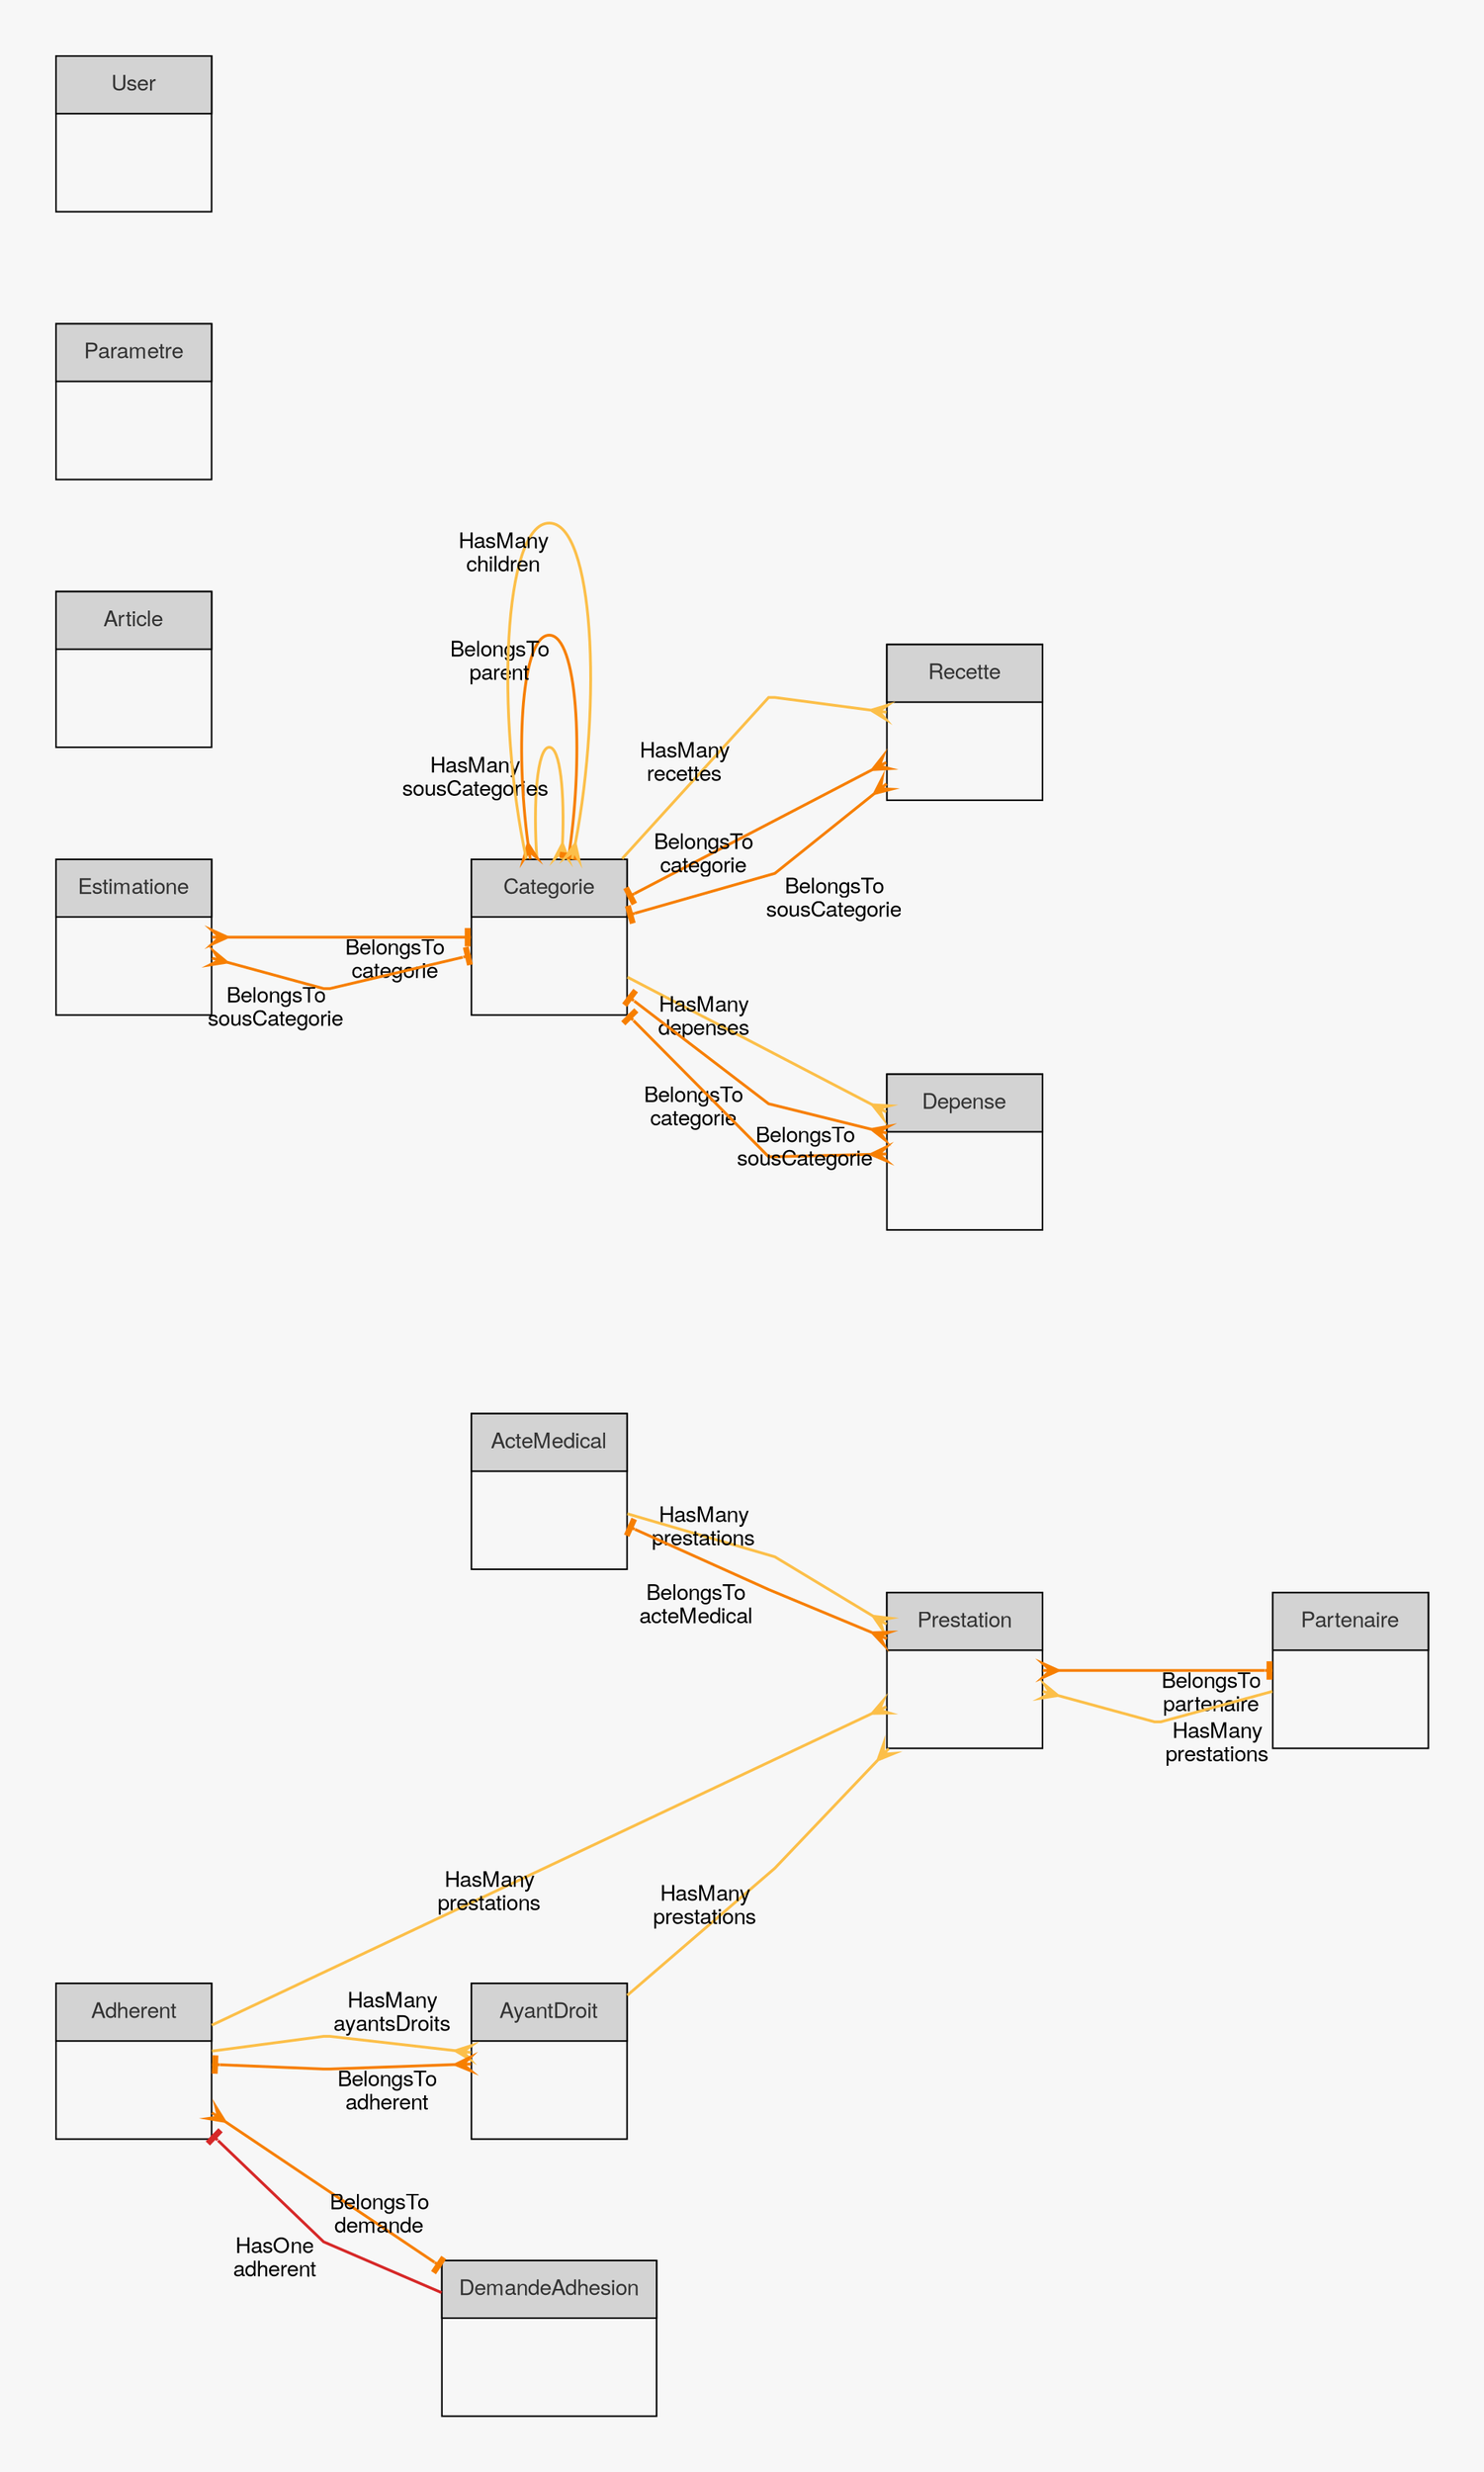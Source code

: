 digraph G {
	graph [bb="0,0,881.5,1527",
		bgcolor="#F7F7F7",
		concentrate=1,
		esep=1,
		fontname="Helvetica Neue",
		fontsize=12,
		labelloc=t,
		nodesep=1,
		overlap="",
		pad=0.5,
		rankdir=LR,
		ranksep=2,
		splines=polyline,
		style=filled
	];
	node [label="\N"];
	appmodelsactemedical	[fontname="Helvetica Neue",
		height=1.3889,
		label=<<table width="100%" height="100%" border="0" margin="0" cellborder="1" cellspacing="0" cellpadding="10">
<tr width="100%"><td width="100%" bgcolor="#d3d3d3"><font color="#333333">ActeMedical</font></td></tr>
</table>>,
		margin=0,
		pos="316.5,598",
		shape=rectangle,
		width=1.3889];
	appmodelsprestation	[fontname="Helvetica Neue",
		height=1.3889,
		label=<<table width="100%" height="100%" border="0" margin="0" cellborder="1" cellspacing="0" cellpadding="10">
<tr width="100%"><td width="100%" bgcolor="#d3d3d3"><font color="#333333">Prestation</font></td></tr>
</table>>,
		margin=0,
		pos="583,481",
		shape=rectangle,
		width=1.3889];
	appmodelsactemedical:id -> appmodelsprestation:acte_medical_id	[arrowhead=crow,
		arrowtail=none,
		color="#FCBF49",
		dir=both,
		fontname="Helvetica Neue",
		label=" ",
		lp="458.75,565.8",
		penwidth=1.8,
		pos="e,532.78,511.51 366.88,583.55 408.39,571.4 461,556 461,556 461,556 492.71,536.34 523.67,517.15",
		xlabel="HasMany
prestations",
		xlp="415.95,576.67"];
	appmodelsprestation:acte_medical_id -> appmodelsactemedical:id	[arrowhead=tee,
		arrowtail=crow,
		color="#F77F00",
		dir=both,
		fontname="Helvetica Neue",
		label=" ",
		lp="458.75,539.38",
		penwidth=1.8,
		pos="s,532.76,500.52 e,366.9,574.1 522.75,504.49 490.25,517.37 456.5,530.75 456.5,530.75 456.5,530.75 410.28,553.11 371.14,572.05",
		xlabel="BelongsTo
acteMedical",
		xlp="409.9,518.63"];
	appmodelspartenaire	[fontname="Helvetica Neue",
		height=1.3889,
		label=<<table width="100%" height="100%" border="0" margin="0" cellborder="1" cellspacing="0" cellpadding="10">
<tr width="100%"><td width="100%" bgcolor="#d3d3d3"><font color="#333333">Partenaire</font></td></tr>
</table>>,
		margin=0,
		pos="831.5,481",
		shape=rectangle,
		width=1.3889];
	appmodelsprestation:partenaire_id -> appmodelspartenaire:id	[arrowhead=tee,
		arrowtail=crow,
		color="#F77F00",
		dir=both,
		fontname="Helvetica Neue",
		label=" ",
		lp="707.25,489.62",
		penwidth=1.8,
		pos="s,633.29,481 e,781.29,481 643.97,481 684.45,481 737.44,481 776.59,481",
		xlabel="BelongsTo
partenaire",
		xlp="678.78,463.75"];
	appmodelsadherent	[fontname="Helvetica Neue",
		height=1.3889,
		label=<<table width="100%" height="100%" border="0" margin="0" cellborder="1" cellspacing="0" cellpadding="10">
<tr width="100%"><td width="100%" bgcolor="#d3d3d3"><font color="#333333">Adherent</font></td></tr>
</table>>,
		margin=0,
		pos="50,230",
		shape=rectangle,
		width=1.3889];
	appmodelsadherent:code_carte -> appmodelsprestation:adherentCode	[arrowhead=crow,
		arrowtail=none,
		color="#FCBF49",
		dir=both,
		fontname="Helvetica Neue",
		label=" ",
		lp="316.5,393.17",
		penwidth=1.8,
		pos="e,532.84,457.76 100.48,253.39 198.72,299.83 417.99,403.47 523.32,453.26",
		xlabel="HasMany
prestations",
		xlp="278.52,336.07"];
	appmodelsayantdroit	[fontname="Helvetica Neue",
		height=1.3889,
		label=<<table width="100%" height="100%" border="0" margin="0" cellborder="1" cellspacing="0" cellpadding="10">
<tr width="100%"><td width="100%" bgcolor="#d3d3d3"><font color="#333333">AyantDroit</font></td></tr>
</table>>,
		margin=0,
		pos="316.5,230",
		shape=rectangle,
		width=1.3889];
	appmodelsadherent:id -> appmodelsayantdroit:adherent_id	[arrowhead=crow,
		arrowtail=none,
		color="#FCBF49",
		dir=both,
		fontname="Helvetica Neue",
		label=" ",
		lp="174.25,256.62",
		penwidth=1.8,
		pos="e,266.1,236.4 100.22,237.32 133.71,242.3 172,248 172,248 172,248 176.5,248 176.5,248 176.5,248 217.98,242.63 255.62,237.75",
		xlabel="HasMany
ayantsDroits",
		xlp="215.72,265.08"];
	appmodelsdemandeadhesion	[fontname="Helvetica Neue",
		height=1.3889,
		label=<<table width="100%" height="100%" border="0" margin="0" cellborder="1" cellspacing="0" cellpadding="10">
<tr width="100%"><td width="100%" bgcolor="#d3d3d3"><font color="#333333">DemandeAdhesion</font></td></tr>
</table>>,
		margin=0,
		pos="316.5,50",
		shape=rectangle,
		width=1.8889];
	appmodelsadherent:demande_id -> appmodelsdemandeadhesion:id	[arrowhead=tee,
		arrowtail=crow,
		color="#F77F00",
		dir=both,
		fontname="Helvetica Neue",
		label=" ",
		lp="174.25,154.02",
		penwidth=1.8,
		pos="s,100.44,196.35 e,248.34,95.704 109.24,190.36 149.03,163.29 201.99,127.25 244.28,98.466",
		xlabel="BelongsTo
demande",
		xlp="207.51,127.17"];
	appmodelsayantdroit:code_carte -> appmodelsprestation:adherentCode	[arrowhead=crow,
		arrowtail=none,
		color="#FCBF49",
		dir=both,
		fontname="Helvetica Neue",
		label=" ",
		lp="458.75,360.38",
		penwidth=1.8,
		pos="e,534.87,430.66 366.88,271.9 408.39,307.12 461,351.75 461,351.75 461,351.75 495.48,388.58 527.63,422.93",
		xlabel="HasMany
prestations",
		xlp="417.74,326.11"];
	appmodelsayantdroit:adherent_id -> appmodelsadherent:id	[arrowhead=tee,
		arrowtail=crow,
		color="#F77F00",
		dir=both,
		fontname="Helvetica Neue",
		label=" ",
		lp="174.25,231.38",
		penwidth=1.8,
		pos="s,266.1,227.42 e,100.22,227.05 255.62,226.88 217.98,224.91 176.5,222.75 176.5,222.75 176.5,222.75 172,222.75 172,222.75 172,222.75 \
137.22,224.83 104.95,226.77",
		xlabel="BelongsTo
adherent",
		xlp="149.53,205.7"];
	appmodelsdemandeadhesion:id -> appmodelsadherent:demande_adhesion_id	[arrowhead=tee,
		arrowtail=none,
		color="#D62828",
		dir=both,
		fontname="Helvetica Neue",
		label=" ",
		lp="174.25,118.38",
		penwidth=1.8,
		pos="e,100.22,181.09 248.37,77.951 211.02,93.501 172,109.75 172,109.75 172,109.75 136.07,145.46 103.37,177.96",
		xlabel="HasOne
adherent",
		xlp="139.65,97.445"];
	appmodelscategorie	[fontname="Helvetica Neue",
		height=1.3889,
		label=<<table width="100%" height="100%" border="0" margin="0" cellborder="1" cellspacing="0" cellpadding="10">
<tr width="100%"><td width="100%" bgcolor="#d3d3d3"><font color="#333333">Categorie</font></td></tr>
</table>>,
		margin=0,
		pos="316.5,961",
		shape=rectangle,
		width=1.3889];
	appmodelscategorie:uuid -> appmodelscategorie:parent_id	[arrowhead=crow,
		arrowtail=none,
		color="#FCBF49",
		dir=both,
		fontname="Helvetica Neue",
		label=" ",
		lp="316.5,1091.6",
		penwidth=1.8,
		pos="e,324.46,1011.4 308.54,1011.4 306,1047.3 308.65,1083 316.5,1083 323.58,1083 326.43,1054 325.05,1021.9",
		xlabel="HasMany
sousCategories",
		xlp="270.18,1060.6"];
	appmodelscategorie:parent_id -> appmodelscategorie:uuid	[arrowhead=tee,
		arrowtail=crow,
		color="#F77F00",
		dir=both,
		fontname="Helvetica Neue",
		label=" ",
		lp="316.5,1163.6",
		penwidth=1.8,
		pos="s,304.27,1011.2 e,328.73,1011.2 302.75,1021.6 294.42,1084.5 299,1155 316.5,1155 334.54,1155 338.85,1080.1 329.43,1015.8",
		xlabel="BelongsTo
parent",
		xlp="286.01,1134.9"];
	appmodelscategorie:uuid -> appmodelscategorie:parent_id	[arrowhead=crow,
		arrowtail=none,
		color="#FCBF49",
		dir=both,
		fontname="Helvetica Neue",
		label=" ",
		lp="316.5,1235.6",
		penwidth=1.8,
		pos="e,331.27,1011.3 301.73,1011.3 281.92,1103.7 286.84,1227 316.5,1227 345.06,1227 350.68,1112.6 333.37,1021.7",
		xlabel="HasMany
children",
		xlp="288.4,1204.7"];
	appmodelsrecette	[fontname="Helvetica Neue",
		height=1.3889,
		label=<<table width="100%" height="100%" border="0" margin="0" cellborder="1" cellspacing="0" cellpadding="10">
<tr width="100%"><td width="100%" bgcolor="#d3d3d3"><font color="#333333">Recette</font></td></tr>
</table>>,
		margin=0,
		pos="583,1102",
		shape=rectangle,
		width=1.3889];
	appmodelscategorie:uuid -> appmodelsrecette:categorie_id	[arrowhead=crow,
		arrowtail=none,
		color="#FCBF49",
		dir=both,
		fontname="Helvetica Neue",
		label=" ",
		lp="458.75,1128.6",
		penwidth=1.8,
		pos="e,532.78,1109.3 361.48,1011.3 402.2,1057.9 456.5,1120 456.5,1120 456.5,1120 461,1120 461,1120 461,1120 491.9,1115.4 522.47,1110.9",
		xlabel="HasMany
recettes",
		xlp="403.17,1073.5"];
	appmodelsdepense	[fontname="Helvetica Neue",
		height=1.3889,
		label=<<table width="100%" height="100%" border="0" margin="0" cellborder="1" cellspacing="0" cellpadding="10">
<tr width="100%"><td width="100%" bgcolor="#d3d3d3"><font color="#333333">Depense</font></td></tr>
</table>>,
		margin=0,
		pos="583,820",
		shape=rectangle,
		width=1.3889];
	appmodelscategorie:uuid -> appmodelsdepense:categorie_id	[arrowhead=crow,
		arrowtail=none,
		color="#FCBF49",
		dir=both,
		fontname="Helvetica Neue",
		label=" ",
		lp="458.75,894.9",
		penwidth=1.8,
		pos="e,532.8,846.23 366.94,934.64 411.28,911.01 476.41,876.29 523.37,851.26",
		xlabel="HasMany
depenses",
		xlp="416.65,910.2"];
	appmodelsrecette:categorie_id -> appmodelscategorie:uuid	[arrowhead=tee,
		arrowtail=crow,
		color="#F77F00",
		dir=both,
		fontname="Helvetica Neue",
		label=" ",
		lp="458.75,1044.4",
		penwidth=1.8,
		pos="s,532.8,1075.8 e,366.94,987.36 523.37,1070.7 477.88,1046.5 415.34,1013.2 371.17,989.61",
		xlabel="BelongsTo
categorie",
		xlp="416.52,1012.9"];
	appmodelsrecette:sous_categorie_id -> appmodelscategorie:uuid	[arrowhead=tee,
		arrowtail=crow,
		color="#F77F00",
		dir=both,
		fontname="Helvetica Neue",
		label=" ",
		lp="458.75,1009.4",
		penwidth=1.8,
		pos="s,532.78,1060.8 e,366.88,974.68 524.87,1054.2 493.54,1028 461,1000.8 461,1000.8 461,1000.8 412.03,987.18 371.3,975.9",
		xlabel="BelongsTo
sousCategorie",
		xlp="499.03,982.19"];
	appmodelsdepense:categorie_id -> appmodelscategorie:uuid	[arrowhead=tee,
		arrowtail=crow,
		color="#F77F00",
		dir=both,
		fontname="Helvetica Neue",
		label=" ",
		lp="458.75,859.38",
		penwidth=1.8,
		pos="s,532.76,832.06 e,366.9,921.82 522.33,834.62 489.96,842.55 456.5,850.75 456.5,850.75 456.5,850.75 409.9,887.71 370.67,918.83",
		xlabel="BelongsTo
categorie",
		xlp="409.39,846.48"];
	appmodelsdepense:sous_categorie_id -> appmodelscategorie:uuid	[arrowhead=tee,
		arrowtail=crow,
		color="#F77F00",
		dir=both,
		fontname="Helvetica Neue",
		label=" ",
		lp="458.75,823.38",
		penwidth=1.8,
		pos="s,532.78,817.86 e,365.34,910.67 522.08,817.4 491.64,816.08 461,814.75 461,814.75 461,814.75 456.5,814.75 456.5,814.75 456.5,814.75 \
408.29,865.47 368.66,907.17",
		xlabel="BelongsTo
sousCategorie",
		xlp="477.94,819.93"];
	appmodelsestimatione	[fontname="Helvetica Neue",
		height=1.3889,
		label=<<table width="100%" height="100%" border="0" margin="0" cellborder="1" cellspacing="0" cellpadding="10">
<tr width="100%"><td width="100%" bgcolor="#d3d3d3"><font color="#333333">Estimatione</font></td></tr>
</table>>,
		margin=0,
		pos="50,961",
		shape=rectangle,
		width=1.3889];
	appmodelsestimatione:categorie_id -> appmodelscategorie:uuid	[arrowhead=tee,
		arrowtail=crow,
		color="#F77F00",
		dir=both,
		fontname="Helvetica Neue",
		label=" ",
		lp="174.25,969.62",
		penwidth=1.8,
		pos="s,100.44,961 e,266.3,961 111.07,961 156.26,961 217.65,961 261.33,961",
		xlabel="BelongsTo
categorie",
		xlp="216.95,943.75"];
	appmodelsestimatione:sous_categorie_id -> appmodelscategorie:uuid	[arrowhead=tee,
		arrowtail=crow,
		color="#F77F00",
		dir=both,
		fontname="Helvetica Neue",
		label=" ",
		lp="174.25,934.38",
		penwidth=1.8,
		pos="s,100.22,946.66 e,266.1,948.47 110.53,943.66 141.1,934.75 172,925.75 172,925.75 172,925.75 176.5,925.75 176.5,925.75 176.5,925.75 \
222.35,937.38 261.38,947.28",
		xlabel="BelongsTo
sousCategorie",
		xlp="142.98,910.84"];
	appmodelspartenaire:id -> appmodelsprestation:partenaire_id	[arrowhead=crow,
		arrowtail=none,
		color="#FCBF49",
		dir=both,
		fontname="Helvetica Neue",
		label=" ",
		lp="707.25,435.38",
		penwidth=1.8,
		pos="e,633.22,458.93 781.28,458.93 747.79,443.92 709.5,426.75 709.5,426.75 709.5,426.75 705,426.75 705,426.75 705,426.75 673.56,440.85 \
642.73,454.67",
		xlabel="HasMany
prestations",
		xlp="745.58,410.71"];
	appmodelsarticle	[fontname="Helvetica Neue",
		height=1.3889,
		label=<<table width="100%" height="100%" border="0" margin="0" cellborder="1" cellspacing="0" cellpadding="10">
<tr width="100%"><td width="100%" bgcolor="#d3d3d3"><font color="#333333">Article</font></td></tr>
</table>>,
		margin=0,
		pos="50,1133",
		shape=rectangle,
		width=1.3889];
	appmodelsparametre	[fontname="Helvetica Neue",
		height=1.3889,
		label=<<table width="100%" height="100%" border="0" margin="0" cellborder="1" cellspacing="0" cellpadding="10">
<tr width="100%"><td width="100%" bgcolor="#d3d3d3"><font color="#333333">Parametre</font></td></tr>
</table>>,
		margin=0,
		pos="50,1305",
		shape=rectangle,
		width=1.3889];
	appmodelsuser	[fontname="Helvetica Neue",
		height=1.3889,
		label=<<table width="100%" height="100%" border="0" margin="0" cellborder="1" cellspacing="0" cellpadding="10">
<tr width="100%"><td width="100%" bgcolor="#d3d3d3"><font color="#333333">User</font></td></tr>
</table>>,
		margin=0,
		pos="50,1477",
		shape=rectangle,
		width=1.3889];
}
